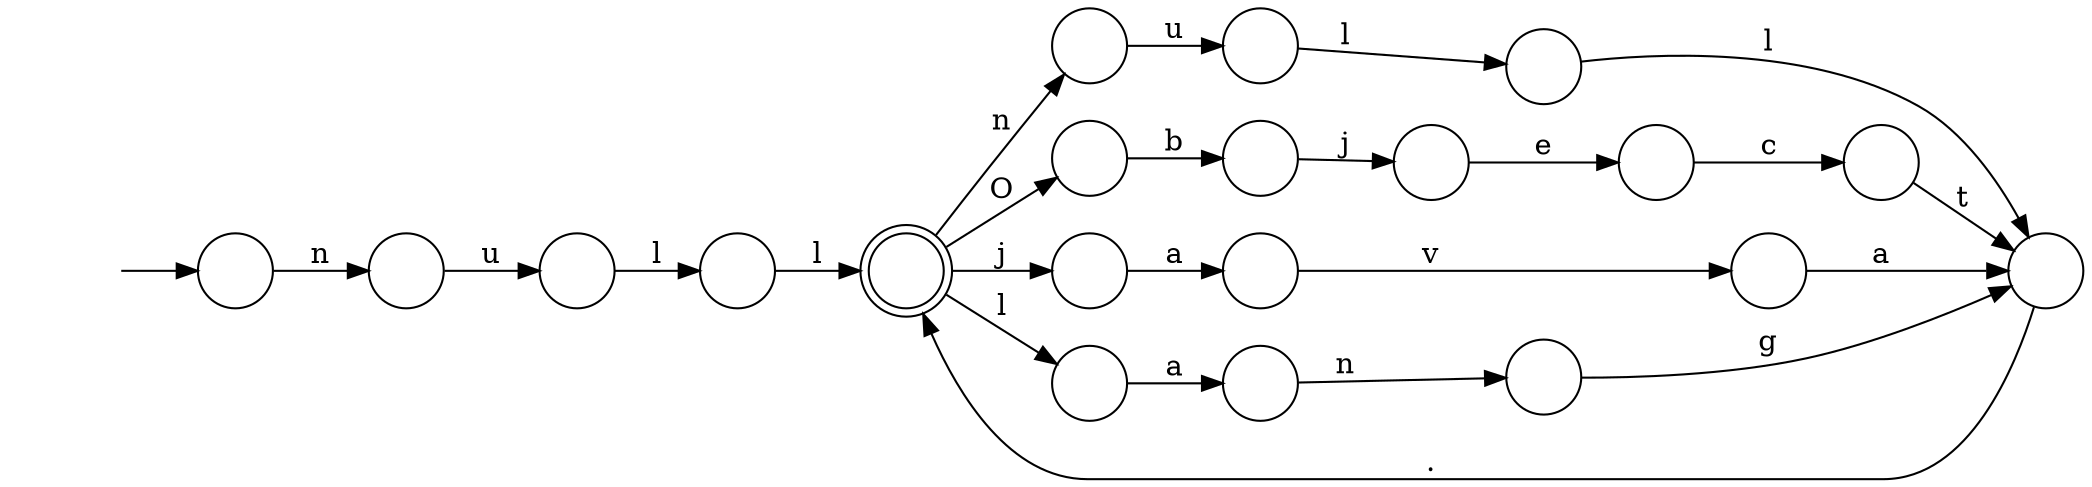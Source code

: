 digraph Automaton {
  rankdir = LR;
  0 [shape=circle,label=""];
  0 -> 1 [label="u"]
  1 [shape=circle,label=""];
  1 -> 3 [label="l"]
  2 [shape=circle,label=""];
  2 -> 6 [label="c"]
  3 [shape=circle,label=""];
  3 -> 5 [label="l"]
  4 [shape=circle,label=""];
  4 -> 18 [label="l"]
  5 [shape=doublecircle,label=""];
  5 -> 16 [label="n"]
  5 -> 15 [label="O"]
  5 -> 14 [label="j"]
  5 -> 10 [label="l"]
  6 [shape=circle,label=""];
  6 -> 8 [label="t"]
  7 [shape=circle,label=""];
  7 -> 8 [label="a"]
  8 [shape=circle,label=""];
  8 -> 5 [label="."]
  9 [shape=circle,label=""];
  9 -> 2 [label="e"]
  10 [shape=circle,label=""];
  10 -> 19 [label="a"]
  11 [shape=circle,label=""];
  initial [shape=plaintext,label=""];
  initial -> 11
  11 -> 0 [label="n"]
  12 [shape=circle,label=""];
  12 -> 9 [label="j"]
  13 [shape=circle,label=""];
  13 -> 8 [label="g"]
  14 [shape=circle,label=""];
  14 -> 17 [label="a"]
  15 [shape=circle,label=""];
  15 -> 12 [label="b"]
  16 [shape=circle,label=""];
  16 -> 4 [label="u"]
  17 [shape=circle,label=""];
  17 -> 7 [label="v"]
  18 [shape=circle,label=""];
  18 -> 8 [label="l"]
  19 [shape=circle,label=""];
  19 -> 13 [label="n"]
}
